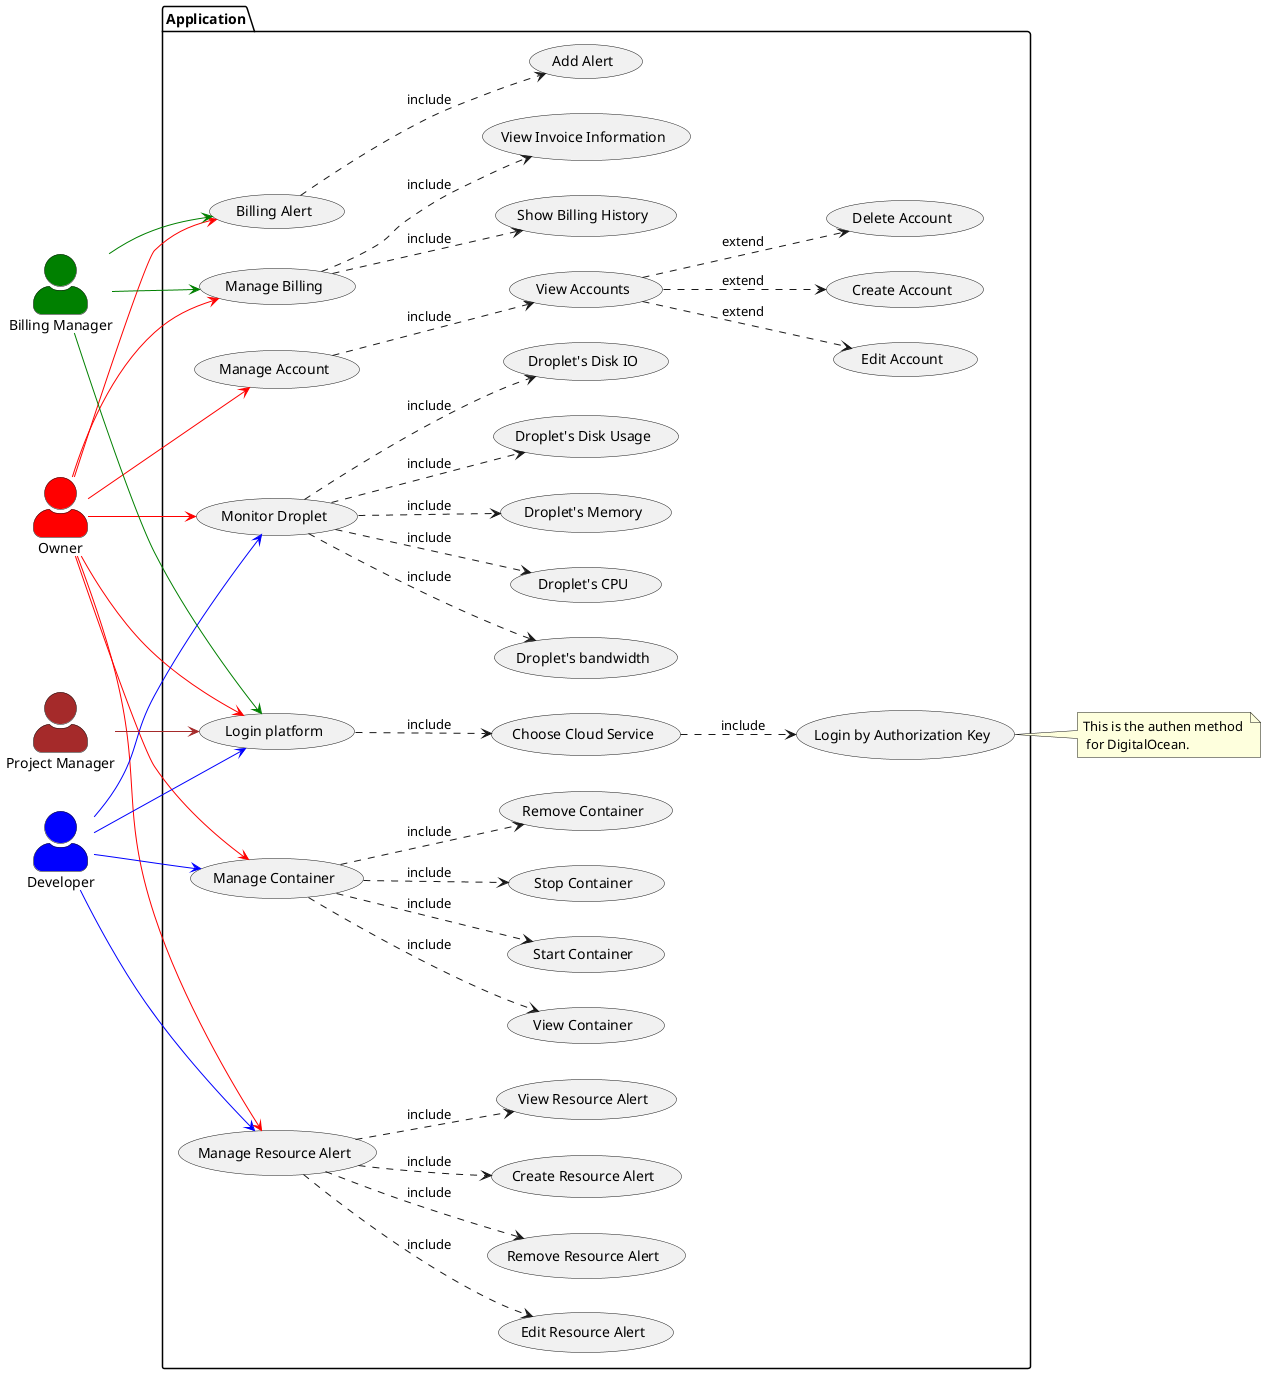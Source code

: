 @startuml

skinparam actorStyle awesome
left to right direction

actor "Owner" as Owner #red
actor "Billing Manager" as BillingManager #green
actor "Developer" as Developer #blue
actor "Project Manager" as ProjectManager #brown


package Application{
  usecase "Login platform" as Login
  usecase "Choose Cloud Service" as ChooseCloudService
  usecase "Login by Authorization Key" as EnterAuthKey
  usecase "Billing Alert" as BillingAlert
  usecase "Add Alert" as AddAlert
  usecase "Manage Account" as ManageAccount
  usecase "View Accounts" as ViewAccounts
  usecase "Create Account" as CreateAccount
  usecase "Delete Account" as DeleteAccount
  usecase "Edit Account" as EditAccount
  usecase "Manage Billing" as ManageBilling
  usecase "Show Billing History" as ShowBillingHistory
  usecase "View Invoice Information" as ViewInvoiceInformation
  usecase "Manage Container"  as ManageContainer
  usecase "View Container" as ViewContainer
  usecase "Start Container" as StartContainer
  usecase "Stop Container" as StopContainer
  usecase "Remove Container" as RemoveContainer
  usecase "Monitor Droplet" as MonitorDroplet
  usecase "Droplet's bandwidth" as MonitorDropletBandwidth
  usecase "Droplet's CPU" as MonitorDropletCPU
  usecase "Droplet's Memory" as MonitorDropletMemory
  usecase "Droplet's Disk Usage" as MonitorDropletDisk
  usecase "Droplet's Disk IO" as MonitorDropletDiskIO
  usecase "Manage Resource Alert" as ManageResourceAlert
  usecase "Create Resource Alert" as CreateResourceAlert
  usecase "View Resource Alert" as ViewResourceAlert
  usecase "Edit Resource Alert" as EditResourceAlert
  usecase "Remove Resource Alert" as RemoveResourceAlert
}


' Relaction with usecases
(ChooseCloudService) ..> EnterAuthKey : include
(Login) ..> ChooseCloudService : include
(BillingAlert) ..> AddAlert: include
(ManageAccount) ..> ViewAccounts: include
(ViewAccounts) ..> CreateAccount: extend
(ViewAccounts) ..> EditAccount: extend
(ViewAccounts) ..> DeleteAccount: extend
(ManageBilling) ..> ShowBillingHistory: include
(ManageBilling) ..> ViewInvoiceInformation: include
(ManageContainer) ..> ViewContainer: include
(ManageContainer) ..> StartContainer: include
(ManageContainer) ..> StopContainer: include
(ManageContainer) ..> RemoveContainer: include
(MonitorDroplet) ..> MonitorDropletBandwidth: include
(MonitorDroplet) ..> MonitorDropletCPU: include
(MonitorDroplet) ..> MonitorDropletMemory: include
(MonitorDroplet) ..> MonitorDropletDisk: include
(MonitorDroplet) ..> MonitorDropletDiskIO: include
(ManageResourceAlert) ..> CreateResourceAlert: include
(ManageResourceAlert) ..> ViewResourceAlert: include
(ManageResourceAlert) ..> EditResourceAlert: include
(ManageResourceAlert) ..> RemoveResourceAlert: include


' Relation with actors
Owner --> Login #line:red
Owner --> BillingAlert #line:red
Owner --> ManageAccount #line:red
Owner --> ManageBilling #line:red
Owner --> ManageContainer #line:red
Owner --> MonitorDroplet #line:red
Owner --> ManageResourceAlert #line:red
Developer --> Login #line:blue
Developer --> ManageContainer #line:blue
Developer --> MonitorDroplet #line:blue
Developer --> ManageResourceAlert #line:blue
BillingManager --> Login #line:green
BillingManager --> BillingAlert #line:green
BillingManager --> ManageBilling #line:green
ProjectManager --> Login #line:brown








' Notes
note right of EnterAuthKey: This is the authen method \n for DigitalOcean.

@enduml
